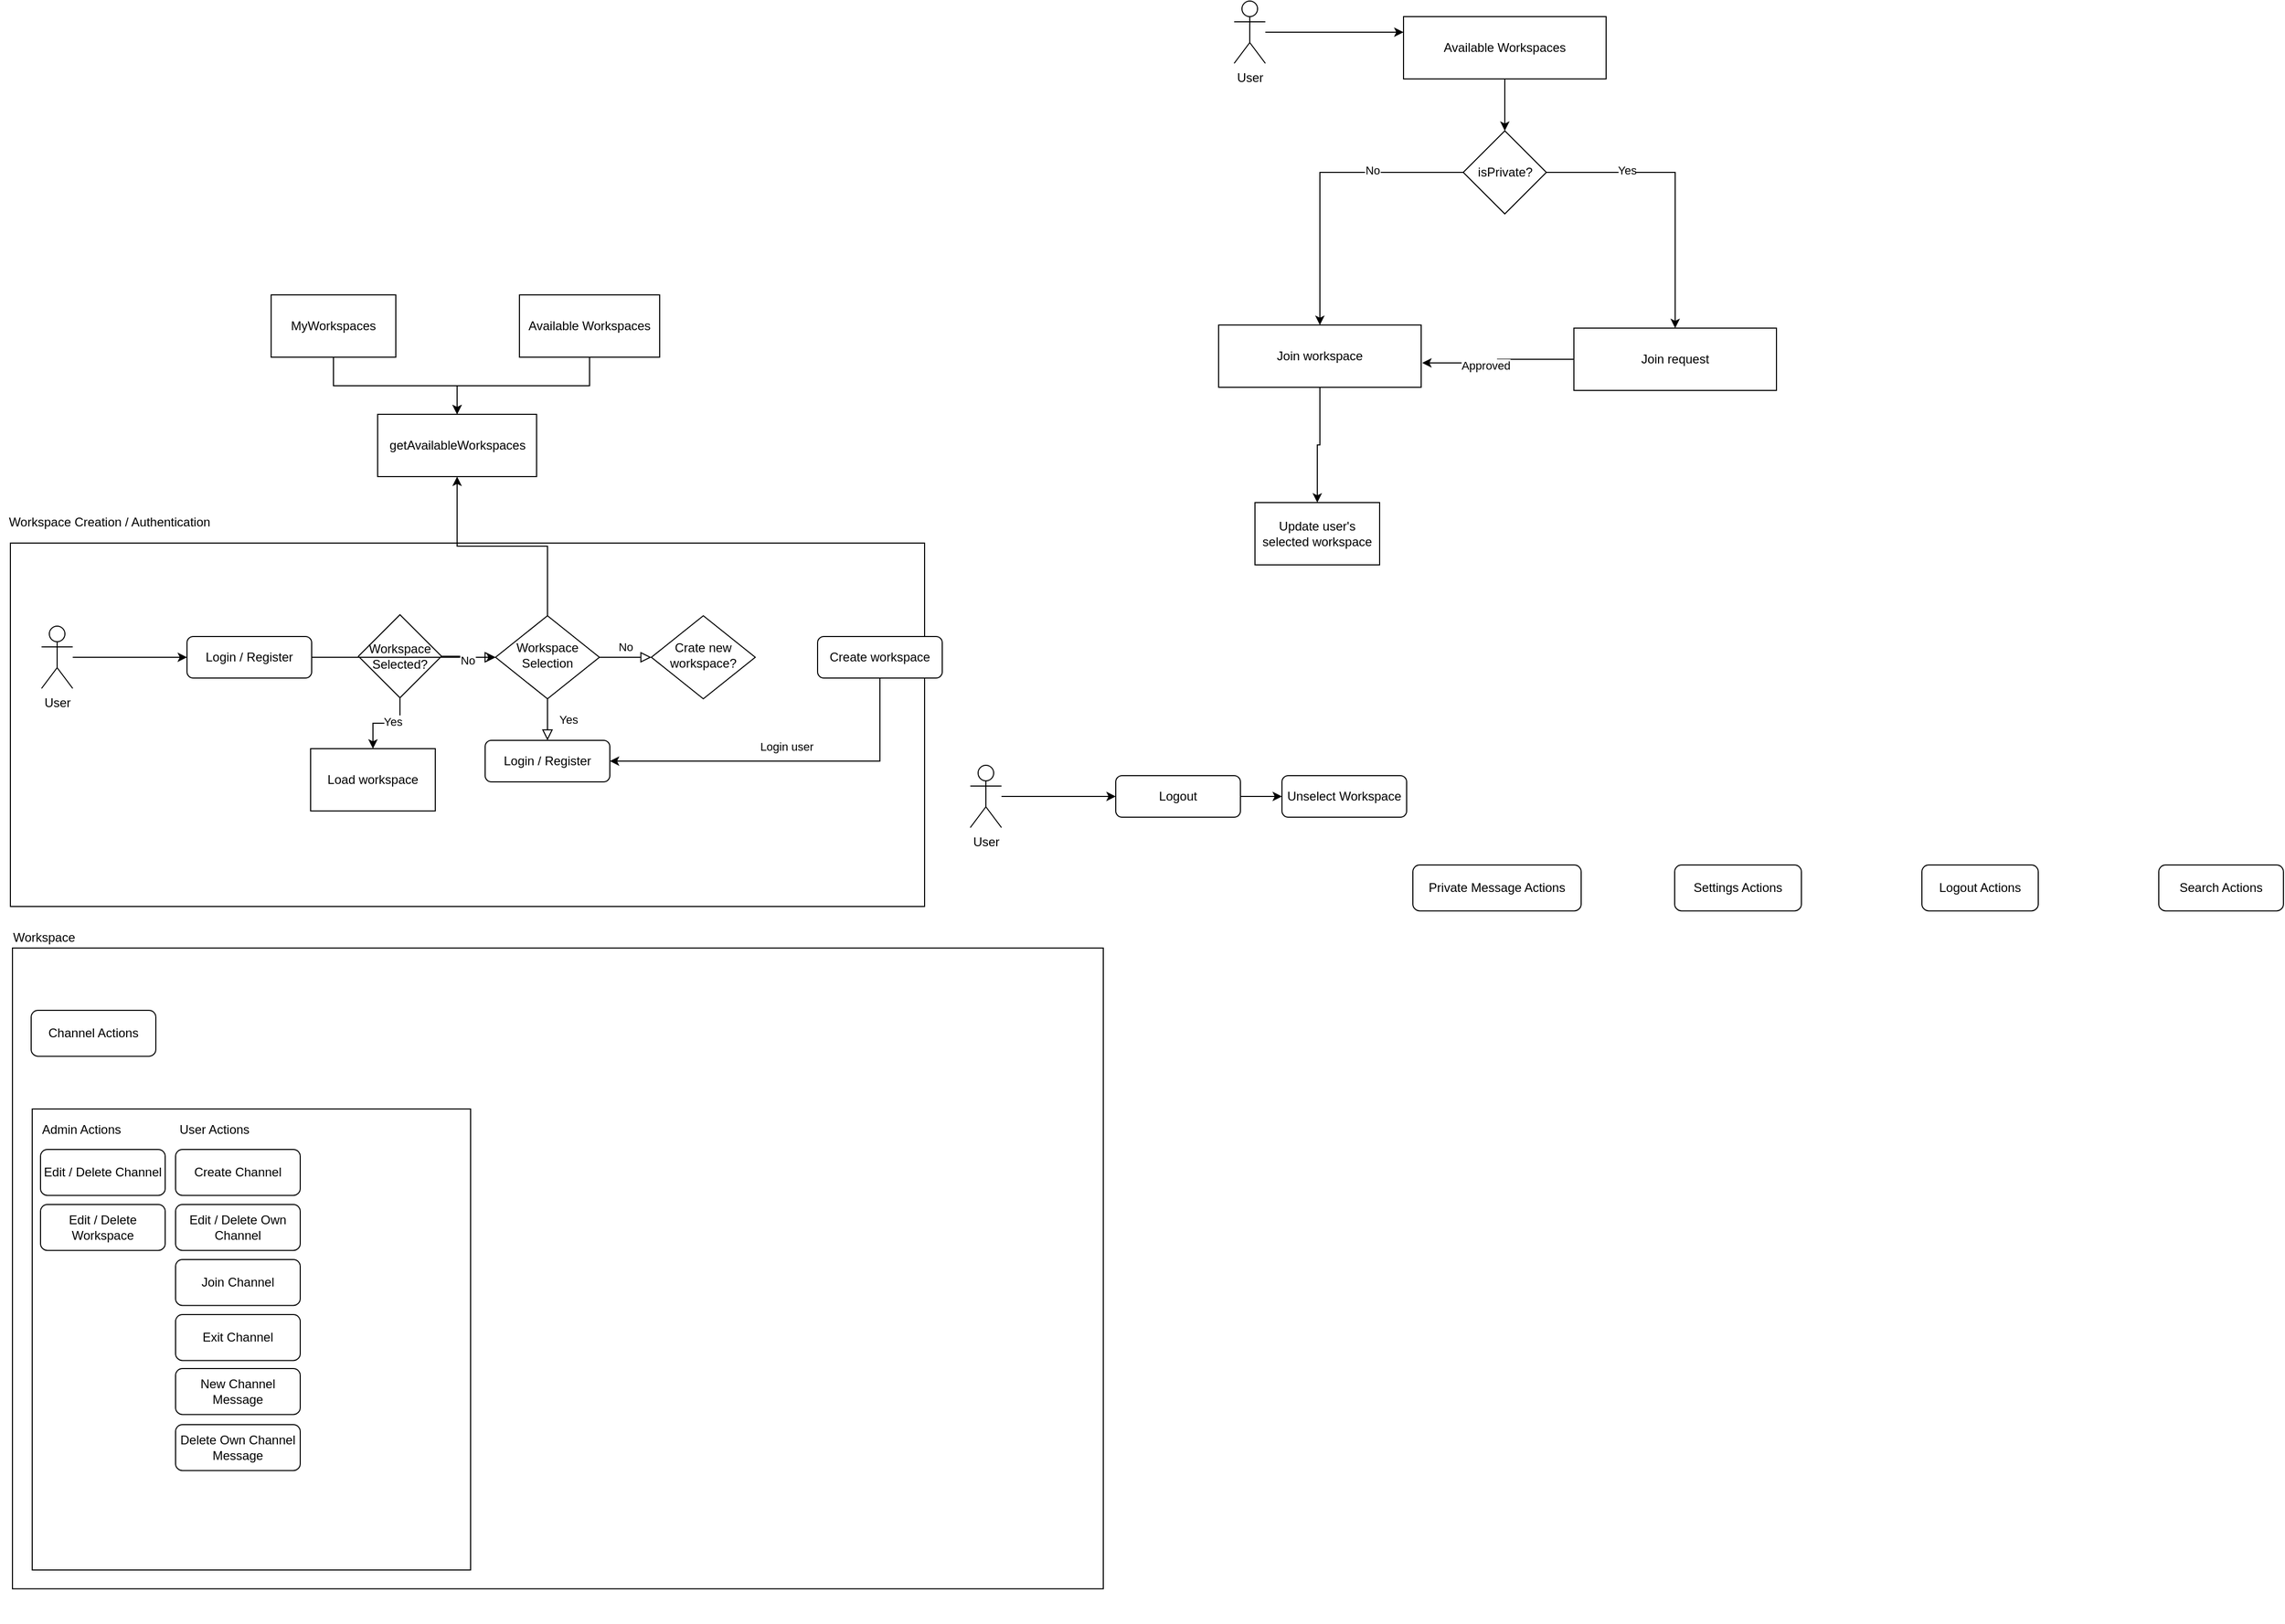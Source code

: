 <mxfile version="17.1.3" type="device"><diagram id="C5RBs43oDa-KdzZeNtuy" name="Page-1"><mxGraphModel dx="2125" dy="2012" grid="0" gridSize="10" guides="1" tooltips="1" connect="1" arrows="1" fold="1" page="1" pageScale="1" pageWidth="827" pageHeight="1169" math="0" shadow="0"><root><mxCell id="WIyWlLk6GJQsqaUBKTNV-0"/><mxCell id="WIyWlLk6GJQsqaUBKTNV-1" parent="WIyWlLk6GJQsqaUBKTNV-0"/><mxCell id="R3qAFjNPzelph6yv1-qk-38" value="" style="rounded=0;whiteSpace=wrap;html=1;fillColor=none;" parent="WIyWlLk6GJQsqaUBKTNV-1" vertex="1"><mxGeometry x="-189" y="645" width="422" height="444" as="geometry"/></mxCell><mxCell id="R3qAFjNPzelph6yv1-qk-26" value="" style="group;container=1;" parent="WIyWlLk6GJQsqaUBKTNV-1" vertex="1" connectable="0"><mxGeometry x="-218" y="470" width="1090" height="670" as="geometry"/></mxCell><mxCell id="R3qAFjNPzelph6yv1-qk-27" value="" style="rounded=0;whiteSpace=wrap;html=1;fillColor=none;" parent="R3qAFjNPzelph6yv1-qk-26" vertex="1"><mxGeometry x="10" y="20" width="1050" height="617.11" as="geometry"/></mxCell><mxCell id="R3qAFjNPzelph6yv1-qk-28" value="Workspace" style="text;html=1;align=center;verticalAlign=middle;resizable=0;points=[];autosize=1;strokeColor=none;fillColor=none;" parent="R3qAFjNPzelph6yv1-qk-26" vertex="1"><mxGeometry width="80" height="20" as="geometry"/></mxCell><mxCell id="R3qAFjNPzelph6yv1-qk-22" value="Channel Actions" style="rounded=1;whiteSpace=wrap;html=1;fontSize=12;glass=0;strokeWidth=1;shadow=0;" parent="R3qAFjNPzelph6yv1-qk-26" vertex="1"><mxGeometry x="28" y="80" width="120" height="44.21" as="geometry"/></mxCell><mxCell id="R3qAFjNPzelph6yv1-qk-33" value="Join Channel" style="rounded=1;whiteSpace=wrap;html=1;fontSize=12;glass=0;strokeWidth=1;shadow=0;" parent="R3qAFjNPzelph6yv1-qk-26" vertex="1"><mxGeometry x="167" y="320" width="120" height="44.21" as="geometry"/></mxCell><mxCell id="R3qAFjNPzelph6yv1-qk-34" value="Exit Channel" style="rounded=1;whiteSpace=wrap;html=1;fontSize=12;glass=0;strokeWidth=1;shadow=0;" parent="R3qAFjNPzelph6yv1-qk-26" vertex="1"><mxGeometry x="167" y="373" width="120" height="44.21" as="geometry"/></mxCell><mxCell id="R3qAFjNPzelph6yv1-qk-35" value="New Channel Message" style="rounded=1;whiteSpace=wrap;html=1;fontSize=12;glass=0;strokeWidth=1;shadow=0;" parent="R3qAFjNPzelph6yv1-qk-26" vertex="1"><mxGeometry x="167" y="425" width="120" height="44.21" as="geometry"/></mxCell><mxCell id="R3qAFjNPzelph6yv1-qk-36" value="Delete Own Channel Message" style="rounded=1;whiteSpace=wrap;html=1;fontSize=12;glass=0;strokeWidth=1;shadow=0;" parent="R3qAFjNPzelph6yv1-qk-26" vertex="1"><mxGeometry x="167" y="479" width="120" height="44.21" as="geometry"/></mxCell><mxCell id="R3qAFjNPzelph6yv1-qk-40" value="Admin Actions" style="text;html=1;strokeColor=none;fillColor=none;align=center;verticalAlign=middle;whiteSpace=wrap;rounded=0;" parent="R3qAFjNPzelph6yv1-qk-26" vertex="1"><mxGeometry x="37" y="180" width="79" height="30" as="geometry"/></mxCell><mxCell id="R3qAFjNPzelph6yv1-qk-41" value="User Actions" style="text;html=1;strokeColor=none;fillColor=none;align=center;verticalAlign=middle;whiteSpace=wrap;rounded=0;" parent="R3qAFjNPzelph6yv1-qk-26" vertex="1"><mxGeometry x="167" y="180" width="75" height="30" as="geometry"/></mxCell><mxCell id="R3qAFjNPzelph6yv1-qk-42" value="Create Channel" style="rounded=1;whiteSpace=wrap;html=1;fontSize=12;glass=0;strokeWidth=1;shadow=0;" parent="R3qAFjNPzelph6yv1-qk-26" vertex="1"><mxGeometry x="167" y="214" width="120" height="44.21" as="geometry"/></mxCell><mxCell id="R3qAFjNPzelph6yv1-qk-43" value="Edit / Delete Channel" style="rounded=1;whiteSpace=wrap;html=1;fontSize=12;glass=0;strokeWidth=1;shadow=0;" parent="R3qAFjNPzelph6yv1-qk-26" vertex="1"><mxGeometry x="37" y="214" width="120" height="44.21" as="geometry"/></mxCell><mxCell id="R3qAFjNPzelph6yv1-qk-44" value="Edit / Delete Workspace" style="rounded=1;whiteSpace=wrap;html=1;fontSize=12;glass=0;strokeWidth=1;shadow=0;" parent="R3qAFjNPzelph6yv1-qk-26" vertex="1"><mxGeometry x="37" y="267" width="120" height="44.21" as="geometry"/></mxCell><mxCell id="R3qAFjNPzelph6yv1-qk-46" value="Edit / Delete Own Channel" style="rounded=1;whiteSpace=wrap;html=1;fontSize=12;glass=0;strokeWidth=1;shadow=0;" parent="R3qAFjNPzelph6yv1-qk-26" vertex="1"><mxGeometry x="167" y="267" width="120" height="44.21" as="geometry"/></mxCell><mxCell id="R3qAFjNPzelph6yv1-qk-25" value="" style="group" parent="WIyWlLk6GJQsqaUBKTNV-1" vertex="1" connectable="0"><mxGeometry x="-220" y="70" width="890" height="380" as="geometry"/></mxCell><mxCell id="R3qAFjNPzelph6yv1-qk-23" value="" style="rounded=0;whiteSpace=wrap;html=1;fillColor=none;" parent="R3qAFjNPzelph6yv1-qk-25" vertex="1"><mxGeometry x="10" y="30" width="880" height="350" as="geometry"/></mxCell><mxCell id="R3qAFjNPzelph6yv1-qk-24" value="Workspace Creation / Authentication" style="text;html=1;align=center;verticalAlign=middle;resizable=0;points=[];autosize=1;strokeColor=none;fillColor=none;" parent="R3qAFjNPzelph6yv1-qk-25" vertex="1"><mxGeometry width="210" height="20" as="geometry"/></mxCell><mxCell id="D6Vv2ESTghXG29DKsRV2-6" style="edgeStyle=orthogonalEdgeStyle;rounded=0;orthogonalLoop=1;jettySize=auto;html=1;" edge="1" parent="R3qAFjNPzelph6yv1-qk-25" source="D6Vv2ESTghXG29DKsRV2-2" target="D6Vv2ESTghXG29DKsRV2-5"><mxGeometry relative="1" as="geometry"/></mxCell><mxCell id="D6Vv2ESTghXG29DKsRV2-7" value="Yes" style="edgeLabel;html=1;align=center;verticalAlign=middle;resizable=0;points=[];" vertex="1" connectable="0" parent="D6Vv2ESTghXG29DKsRV2-6"><mxGeometry x="-0.151" y="-2" relative="1" as="geometry"><mxPoint as="offset"/></mxGeometry></mxCell><mxCell id="D6Vv2ESTghXG29DKsRV2-2" value="Workspace Selected?" style="rhombus;whiteSpace=wrap;html=1;" vertex="1" parent="R3qAFjNPzelph6yv1-qk-25"><mxGeometry x="345" y="99" width="80" height="80" as="geometry"/></mxCell><mxCell id="D6Vv2ESTghXG29DKsRV2-5" value="Load workspace" style="rounded=0;whiteSpace=wrap;html=1;" vertex="1" parent="R3qAFjNPzelph6yv1-qk-25"><mxGeometry x="299" y="228" width="120" height="60" as="geometry"/></mxCell><mxCell id="WIyWlLk6GJQsqaUBKTNV-2" value="" style="rounded=0;html=1;jettySize=auto;orthogonalLoop=1;fontSize=11;endArrow=block;endFill=0;endSize=8;strokeWidth=1;shadow=0;labelBackgroundColor=none;edgeStyle=orthogonalEdgeStyle;" parent="WIyWlLk6GJQsqaUBKTNV-1" source="WIyWlLk6GJQsqaUBKTNV-3" target="WIyWlLk6GJQsqaUBKTNV-6" edge="1"><mxGeometry relative="1" as="geometry"/></mxCell><mxCell id="WIyWlLk6GJQsqaUBKTNV-3" value="Login / Register" style="rounded=1;whiteSpace=wrap;html=1;fontSize=12;glass=0;strokeWidth=1;shadow=0;" parent="WIyWlLk6GJQsqaUBKTNV-1" vertex="1"><mxGeometry x="-40" y="190" width="120" height="40" as="geometry"/></mxCell><mxCell id="WIyWlLk6GJQsqaUBKTNV-4" value="Yes" style="rounded=0;html=1;jettySize=auto;orthogonalLoop=1;fontSize=11;endArrow=block;endFill=0;endSize=8;strokeWidth=1;shadow=0;labelBackgroundColor=none;edgeStyle=orthogonalEdgeStyle;entryX=0.5;entryY=0;entryDx=0;entryDy=0;" parent="WIyWlLk6GJQsqaUBKTNV-1" source="WIyWlLk6GJQsqaUBKTNV-6" edge="1" target="R3qAFjNPzelph6yv1-qk-19"><mxGeometry y="20" relative="1" as="geometry"><mxPoint as="offset"/><mxPoint x="220" y="290" as="targetPoint"/></mxGeometry></mxCell><mxCell id="WIyWlLk6GJQsqaUBKTNV-5" value="No" style="edgeStyle=orthogonalEdgeStyle;rounded=0;html=1;jettySize=auto;orthogonalLoop=1;fontSize=11;endArrow=block;endFill=0;endSize=8;strokeWidth=1;shadow=0;labelBackgroundColor=none;" parent="WIyWlLk6GJQsqaUBKTNV-1" source="WIyWlLk6GJQsqaUBKTNV-6" target="R3qAFjNPzelph6yv1-qk-2" edge="1"><mxGeometry y="10" relative="1" as="geometry"><mxPoint as="offset"/><mxPoint x="320" y="210" as="targetPoint"/></mxGeometry></mxCell><mxCell id="GdLJbq_i3rdeoE2RiO-H-2" style="edgeStyle=orthogonalEdgeStyle;rounded=0;orthogonalLoop=1;jettySize=auto;html=1;" parent="WIyWlLk6GJQsqaUBKTNV-1" source="WIyWlLk6GJQsqaUBKTNV-6" target="GdLJbq_i3rdeoE2RiO-H-0" edge="1"><mxGeometry relative="1" as="geometry"/></mxCell><mxCell id="WIyWlLk6GJQsqaUBKTNV-6" value="Workspace Selection" style="rhombus;whiteSpace=wrap;html=1;shadow=0;fontFamily=Helvetica;fontSize=12;align=center;strokeWidth=1;spacing=6;spacingTop=-4;" parent="WIyWlLk6GJQsqaUBKTNV-1" vertex="1"><mxGeometry x="257" y="170" width="100" height="80" as="geometry"/></mxCell><mxCell id="R3qAFjNPzelph6yv1-qk-1" style="edgeStyle=orthogonalEdgeStyle;rounded=0;orthogonalLoop=1;jettySize=auto;html=1;" parent="WIyWlLk6GJQsqaUBKTNV-1" source="R3qAFjNPzelph6yv1-qk-0" target="WIyWlLk6GJQsqaUBKTNV-3" edge="1"><mxGeometry relative="1" as="geometry"/></mxCell><mxCell id="R3qAFjNPzelph6yv1-qk-0" value="User" style="shape=umlActor;verticalLabelPosition=bottom;verticalAlign=top;html=1;outlineConnect=0;" parent="WIyWlLk6GJQsqaUBKTNV-1" vertex="1"><mxGeometry x="-180" y="180" width="30" height="60" as="geometry"/></mxCell><mxCell id="R3qAFjNPzelph6yv1-qk-5" value="Yes" style="edgeStyle=orthogonalEdgeStyle;rounded=0;orthogonalLoop=1;jettySize=auto;html=1;" parent="WIyWlLk6GJQsqaUBKTNV-1" edge="1"><mxGeometry relative="1" as="geometry"><mxPoint x="480" y="209" as="targetPoint"/><mxPoint x="420" y="209" as="sourcePoint"/><mxPoint as="offset"/></mxGeometry></mxCell><mxCell id="R3qAFjNPzelph6yv1-qk-2" value="Crate new workspace?" style="rhombus;whiteSpace=wrap;html=1;shadow=0;fontFamily=Helvetica;fontSize=12;align=center;strokeWidth=1;spacing=6;spacingTop=-4;" parent="WIyWlLk6GJQsqaUBKTNV-1" vertex="1"><mxGeometry x="407" y="170" width="100" height="80" as="geometry"/></mxCell><mxCell id="R3qAFjNPzelph6yv1-qk-7" style="edgeStyle=orthogonalEdgeStyle;rounded=0;orthogonalLoop=1;jettySize=auto;html=1;entryX=1;entryY=0.5;entryDx=0;entryDy=0;" parent="WIyWlLk6GJQsqaUBKTNV-1" source="R3qAFjNPzelph6yv1-qk-6" target="R3qAFjNPzelph6yv1-qk-19" edge="1"><mxGeometry relative="1" as="geometry"><mxPoint x="787" y="210" as="targetPoint"/><Array as="points"><mxPoint x="627" y="310"/></Array></mxGeometry></mxCell><mxCell id="R3qAFjNPzelph6yv1-qk-8" value="Login user" style="edgeLabel;html=1;align=center;verticalAlign=middle;resizable=0;points=[];" parent="R3qAFjNPzelph6yv1-qk-7" vertex="1" connectable="0"><mxGeometry y="-2" relative="1" as="geometry"><mxPoint y="-12" as="offset"/></mxGeometry></mxCell><mxCell id="R3qAFjNPzelph6yv1-qk-6" value="Create workspace" style="rounded=1;whiteSpace=wrap;html=1;fontSize=12;glass=0;strokeWidth=1;shadow=0;" parent="WIyWlLk6GJQsqaUBKTNV-1" vertex="1"><mxGeometry x="567" y="190" width="120" height="40" as="geometry"/></mxCell><mxCell id="R3qAFjNPzelph6yv1-qk-19" value="Login / Register" style="rounded=1;whiteSpace=wrap;html=1;fontSize=12;glass=0;strokeWidth=1;shadow=0;" parent="WIyWlLk6GJQsqaUBKTNV-1" vertex="1"><mxGeometry x="247" y="290" width="120" height="40" as="geometry"/></mxCell><mxCell id="R3qAFjNPzelph6yv1-qk-29" value="Private Message Actions" style="rounded=1;whiteSpace=wrap;html=1;fontSize=12;glass=0;strokeWidth=1;shadow=0;" parent="WIyWlLk6GJQsqaUBKTNV-1" vertex="1"><mxGeometry x="1140" y="410" width="162" height="44.21" as="geometry"/></mxCell><mxCell id="R3qAFjNPzelph6yv1-qk-30" value="Settings Actions" style="rounded=1;whiteSpace=wrap;html=1;fontSize=12;glass=0;strokeWidth=1;shadow=0;" parent="WIyWlLk6GJQsqaUBKTNV-1" vertex="1"><mxGeometry x="1392" y="410" width="122" height="44.21" as="geometry"/></mxCell><mxCell id="R3qAFjNPzelph6yv1-qk-31" value="Logout Actions" style="rounded=1;whiteSpace=wrap;html=1;fontSize=12;glass=0;strokeWidth=1;shadow=0;" parent="WIyWlLk6GJQsqaUBKTNV-1" vertex="1"><mxGeometry x="1630" y="410" width="112" height="44.21" as="geometry"/></mxCell><mxCell id="R3qAFjNPzelph6yv1-qk-32" value="Search Actions" style="rounded=1;whiteSpace=wrap;html=1;fontSize=12;glass=0;strokeWidth=1;shadow=0;" parent="WIyWlLk6GJQsqaUBKTNV-1" vertex="1"><mxGeometry x="1858" y="410" width="120" height="44.21" as="geometry"/></mxCell><mxCell id="GdLJbq_i3rdeoE2RiO-H-0" value="getAvailableWorkspaces" style="rounded=0;whiteSpace=wrap;html=1;" parent="WIyWlLk6GJQsqaUBKTNV-1" vertex="1"><mxGeometry x="143.5" y="-24" width="153" height="60" as="geometry"/></mxCell><mxCell id="GdLJbq_i3rdeoE2RiO-H-5" style="edgeStyle=orthogonalEdgeStyle;rounded=0;orthogonalLoop=1;jettySize=auto;html=1;" parent="WIyWlLk6GJQsqaUBKTNV-1" source="GdLJbq_i3rdeoE2RiO-H-3" target="GdLJbq_i3rdeoE2RiO-H-0" edge="1"><mxGeometry relative="1" as="geometry"/></mxCell><mxCell id="GdLJbq_i3rdeoE2RiO-H-3" value="MyWorkspaces" style="rounded=0;whiteSpace=wrap;html=1;" parent="WIyWlLk6GJQsqaUBKTNV-1" vertex="1"><mxGeometry x="41" y="-139" width="120" height="60" as="geometry"/></mxCell><mxCell id="GdLJbq_i3rdeoE2RiO-H-6" style="edgeStyle=orthogonalEdgeStyle;rounded=0;orthogonalLoop=1;jettySize=auto;html=1;entryX=0.5;entryY=0;entryDx=0;entryDy=0;" parent="WIyWlLk6GJQsqaUBKTNV-1" source="GdLJbq_i3rdeoE2RiO-H-4" target="GdLJbq_i3rdeoE2RiO-H-0" edge="1"><mxGeometry relative="1" as="geometry"/></mxCell><mxCell id="GdLJbq_i3rdeoE2RiO-H-4" value="Available Workspaces" style="rounded=0;whiteSpace=wrap;html=1;" parent="WIyWlLk6GJQsqaUBKTNV-1" vertex="1"><mxGeometry x="280" y="-139" width="135" height="60" as="geometry"/></mxCell><mxCell id="GdLJbq_i3rdeoE2RiO-H-11" style="edgeStyle=orthogonalEdgeStyle;rounded=0;orthogonalLoop=1;jettySize=auto;html=1;entryX=0;entryY=0.25;entryDx=0;entryDy=0;" parent="WIyWlLk6GJQsqaUBKTNV-1" source="GdLJbq_i3rdeoE2RiO-H-8" target="GdLJbq_i3rdeoE2RiO-H-9" edge="1"><mxGeometry relative="1" as="geometry"/></mxCell><mxCell id="GdLJbq_i3rdeoE2RiO-H-8" value="User" style="shape=umlActor;verticalLabelPosition=bottom;verticalAlign=top;html=1;outlineConnect=0;" parent="WIyWlLk6GJQsqaUBKTNV-1" vertex="1"><mxGeometry x="968" y="-422" width="30" height="60" as="geometry"/></mxCell><mxCell id="GdLJbq_i3rdeoE2RiO-H-13" style="edgeStyle=orthogonalEdgeStyle;rounded=0;orthogonalLoop=1;jettySize=auto;html=1;" parent="WIyWlLk6GJQsqaUBKTNV-1" source="GdLJbq_i3rdeoE2RiO-H-9" target="GdLJbq_i3rdeoE2RiO-H-12" edge="1"><mxGeometry relative="1" as="geometry"/></mxCell><mxCell id="GdLJbq_i3rdeoE2RiO-H-9" value="Available Workspaces" style="rounded=0;whiteSpace=wrap;html=1;" parent="WIyWlLk6GJQsqaUBKTNV-1" vertex="1"><mxGeometry x="1131" y="-407" width="195" height="60" as="geometry"/></mxCell><mxCell id="D6Vv2ESTghXG29DKsRV2-1" style="edgeStyle=orthogonalEdgeStyle;rounded=0;orthogonalLoop=1;jettySize=auto;html=1;entryX=0.5;entryY=0;entryDx=0;entryDy=0;" edge="1" parent="WIyWlLk6GJQsqaUBKTNV-1" source="GdLJbq_i3rdeoE2RiO-H-10" target="D6Vv2ESTghXG29DKsRV2-0"><mxGeometry relative="1" as="geometry"/></mxCell><mxCell id="GdLJbq_i3rdeoE2RiO-H-10" value="Join workspace" style="rounded=0;whiteSpace=wrap;html=1;" parent="WIyWlLk6GJQsqaUBKTNV-1" vertex="1"><mxGeometry x="953" y="-110" width="195" height="60" as="geometry"/></mxCell><mxCell id="GdLJbq_i3rdeoE2RiO-H-14" style="edgeStyle=orthogonalEdgeStyle;rounded=0;orthogonalLoop=1;jettySize=auto;html=1;" parent="WIyWlLk6GJQsqaUBKTNV-1" source="GdLJbq_i3rdeoE2RiO-H-12" target="GdLJbq_i3rdeoE2RiO-H-10" edge="1"><mxGeometry relative="1" as="geometry"/></mxCell><mxCell id="GdLJbq_i3rdeoE2RiO-H-15" value="No" style="edgeLabel;html=1;align=center;verticalAlign=middle;resizable=0;points=[];" parent="GdLJbq_i3rdeoE2RiO-H-14" vertex="1" connectable="0"><mxGeometry x="-0.384" y="-2" relative="1" as="geometry"><mxPoint as="offset"/></mxGeometry></mxCell><mxCell id="GdLJbq_i3rdeoE2RiO-H-17" style="edgeStyle=orthogonalEdgeStyle;rounded=0;orthogonalLoop=1;jettySize=auto;html=1;" parent="WIyWlLk6GJQsqaUBKTNV-1" source="GdLJbq_i3rdeoE2RiO-H-12" target="GdLJbq_i3rdeoE2RiO-H-16" edge="1"><mxGeometry relative="1" as="geometry"/></mxCell><mxCell id="GdLJbq_i3rdeoE2RiO-H-18" value="Yes" style="edgeLabel;html=1;align=center;verticalAlign=middle;resizable=0;points=[];" parent="GdLJbq_i3rdeoE2RiO-H-17" vertex="1" connectable="0"><mxGeometry x="-0.433" y="2" relative="1" as="geometry"><mxPoint as="offset"/></mxGeometry></mxCell><mxCell id="GdLJbq_i3rdeoE2RiO-H-12" value="isPrivate?" style="rhombus;whiteSpace=wrap;html=1;" parent="WIyWlLk6GJQsqaUBKTNV-1" vertex="1"><mxGeometry x="1188.5" y="-297" width="80" height="80" as="geometry"/></mxCell><mxCell id="GdLJbq_i3rdeoE2RiO-H-21" style="edgeStyle=orthogonalEdgeStyle;rounded=0;orthogonalLoop=1;jettySize=auto;html=1;entryX=1.005;entryY=0.608;entryDx=0;entryDy=0;entryPerimeter=0;" parent="WIyWlLk6GJQsqaUBKTNV-1" source="GdLJbq_i3rdeoE2RiO-H-16" target="GdLJbq_i3rdeoE2RiO-H-10" edge="1"><mxGeometry relative="1" as="geometry"/></mxCell><mxCell id="GdLJbq_i3rdeoE2RiO-H-22" value="Approved" style="edgeLabel;html=1;align=center;verticalAlign=middle;resizable=0;points=[];" parent="GdLJbq_i3rdeoE2RiO-H-21" vertex="1" connectable="0"><mxGeometry x="0.186" y="2" relative="1" as="geometry"><mxPoint as="offset"/></mxGeometry></mxCell><mxCell id="GdLJbq_i3rdeoE2RiO-H-16" value="Join request" style="rounded=0;whiteSpace=wrap;html=1;" parent="WIyWlLk6GJQsqaUBKTNV-1" vertex="1"><mxGeometry x="1295" y="-107" width="195" height="60" as="geometry"/></mxCell><mxCell id="D6Vv2ESTghXG29DKsRV2-0" value="Update user's selected workspace" style="rounded=0;whiteSpace=wrap;html=1;" vertex="1" parent="WIyWlLk6GJQsqaUBKTNV-1"><mxGeometry x="988" y="61" width="120" height="60" as="geometry"/></mxCell><mxCell id="D6Vv2ESTghXG29DKsRV2-3" value="" style="edgeStyle=orthogonalEdgeStyle;rounded=0;orthogonalLoop=1;jettySize=auto;html=1;" edge="1" parent="WIyWlLk6GJQsqaUBKTNV-1" source="D6Vv2ESTghXG29DKsRV2-2" target="WIyWlLk6GJQsqaUBKTNV-6"><mxGeometry relative="1" as="geometry"/></mxCell><mxCell id="D6Vv2ESTghXG29DKsRV2-4" value="No" style="edgeLabel;html=1;align=center;verticalAlign=middle;resizable=0;points=[];" vertex="1" connectable="0" parent="D6Vv2ESTghXG29DKsRV2-3"><mxGeometry x="0.019" y="-3" relative="1" as="geometry"><mxPoint x="-1" as="offset"/></mxGeometry></mxCell><mxCell id="D6Vv2ESTghXG29DKsRV2-12" style="edgeStyle=orthogonalEdgeStyle;rounded=0;orthogonalLoop=1;jettySize=auto;html=1;" edge="1" parent="WIyWlLk6GJQsqaUBKTNV-1" source="D6Vv2ESTghXG29DKsRV2-8" target="D6Vv2ESTghXG29DKsRV2-11"><mxGeometry relative="1" as="geometry"/></mxCell><mxCell id="D6Vv2ESTghXG29DKsRV2-8" value="Logout" style="rounded=1;whiteSpace=wrap;html=1;fontSize=12;glass=0;strokeWidth=1;shadow=0;" vertex="1" parent="WIyWlLk6GJQsqaUBKTNV-1"><mxGeometry x="854" y="324" width="120" height="40" as="geometry"/></mxCell><mxCell id="D6Vv2ESTghXG29DKsRV2-10" style="edgeStyle=orthogonalEdgeStyle;rounded=0;orthogonalLoop=1;jettySize=auto;html=1;" edge="1" parent="WIyWlLk6GJQsqaUBKTNV-1" source="D6Vv2ESTghXG29DKsRV2-9" target="D6Vv2ESTghXG29DKsRV2-8"><mxGeometry relative="1" as="geometry"/></mxCell><mxCell id="D6Vv2ESTghXG29DKsRV2-9" value="User" style="shape=umlActor;verticalLabelPosition=bottom;verticalAlign=top;html=1;outlineConnect=0;" vertex="1" parent="WIyWlLk6GJQsqaUBKTNV-1"><mxGeometry x="714" y="314" width="30" height="60" as="geometry"/></mxCell><mxCell id="D6Vv2ESTghXG29DKsRV2-11" value="Unselect Workspace" style="rounded=1;whiteSpace=wrap;html=1;fontSize=12;glass=0;strokeWidth=1;shadow=0;" vertex="1" parent="WIyWlLk6GJQsqaUBKTNV-1"><mxGeometry x="1014" y="324" width="120" height="40" as="geometry"/></mxCell></root></mxGraphModel></diagram></mxfile>